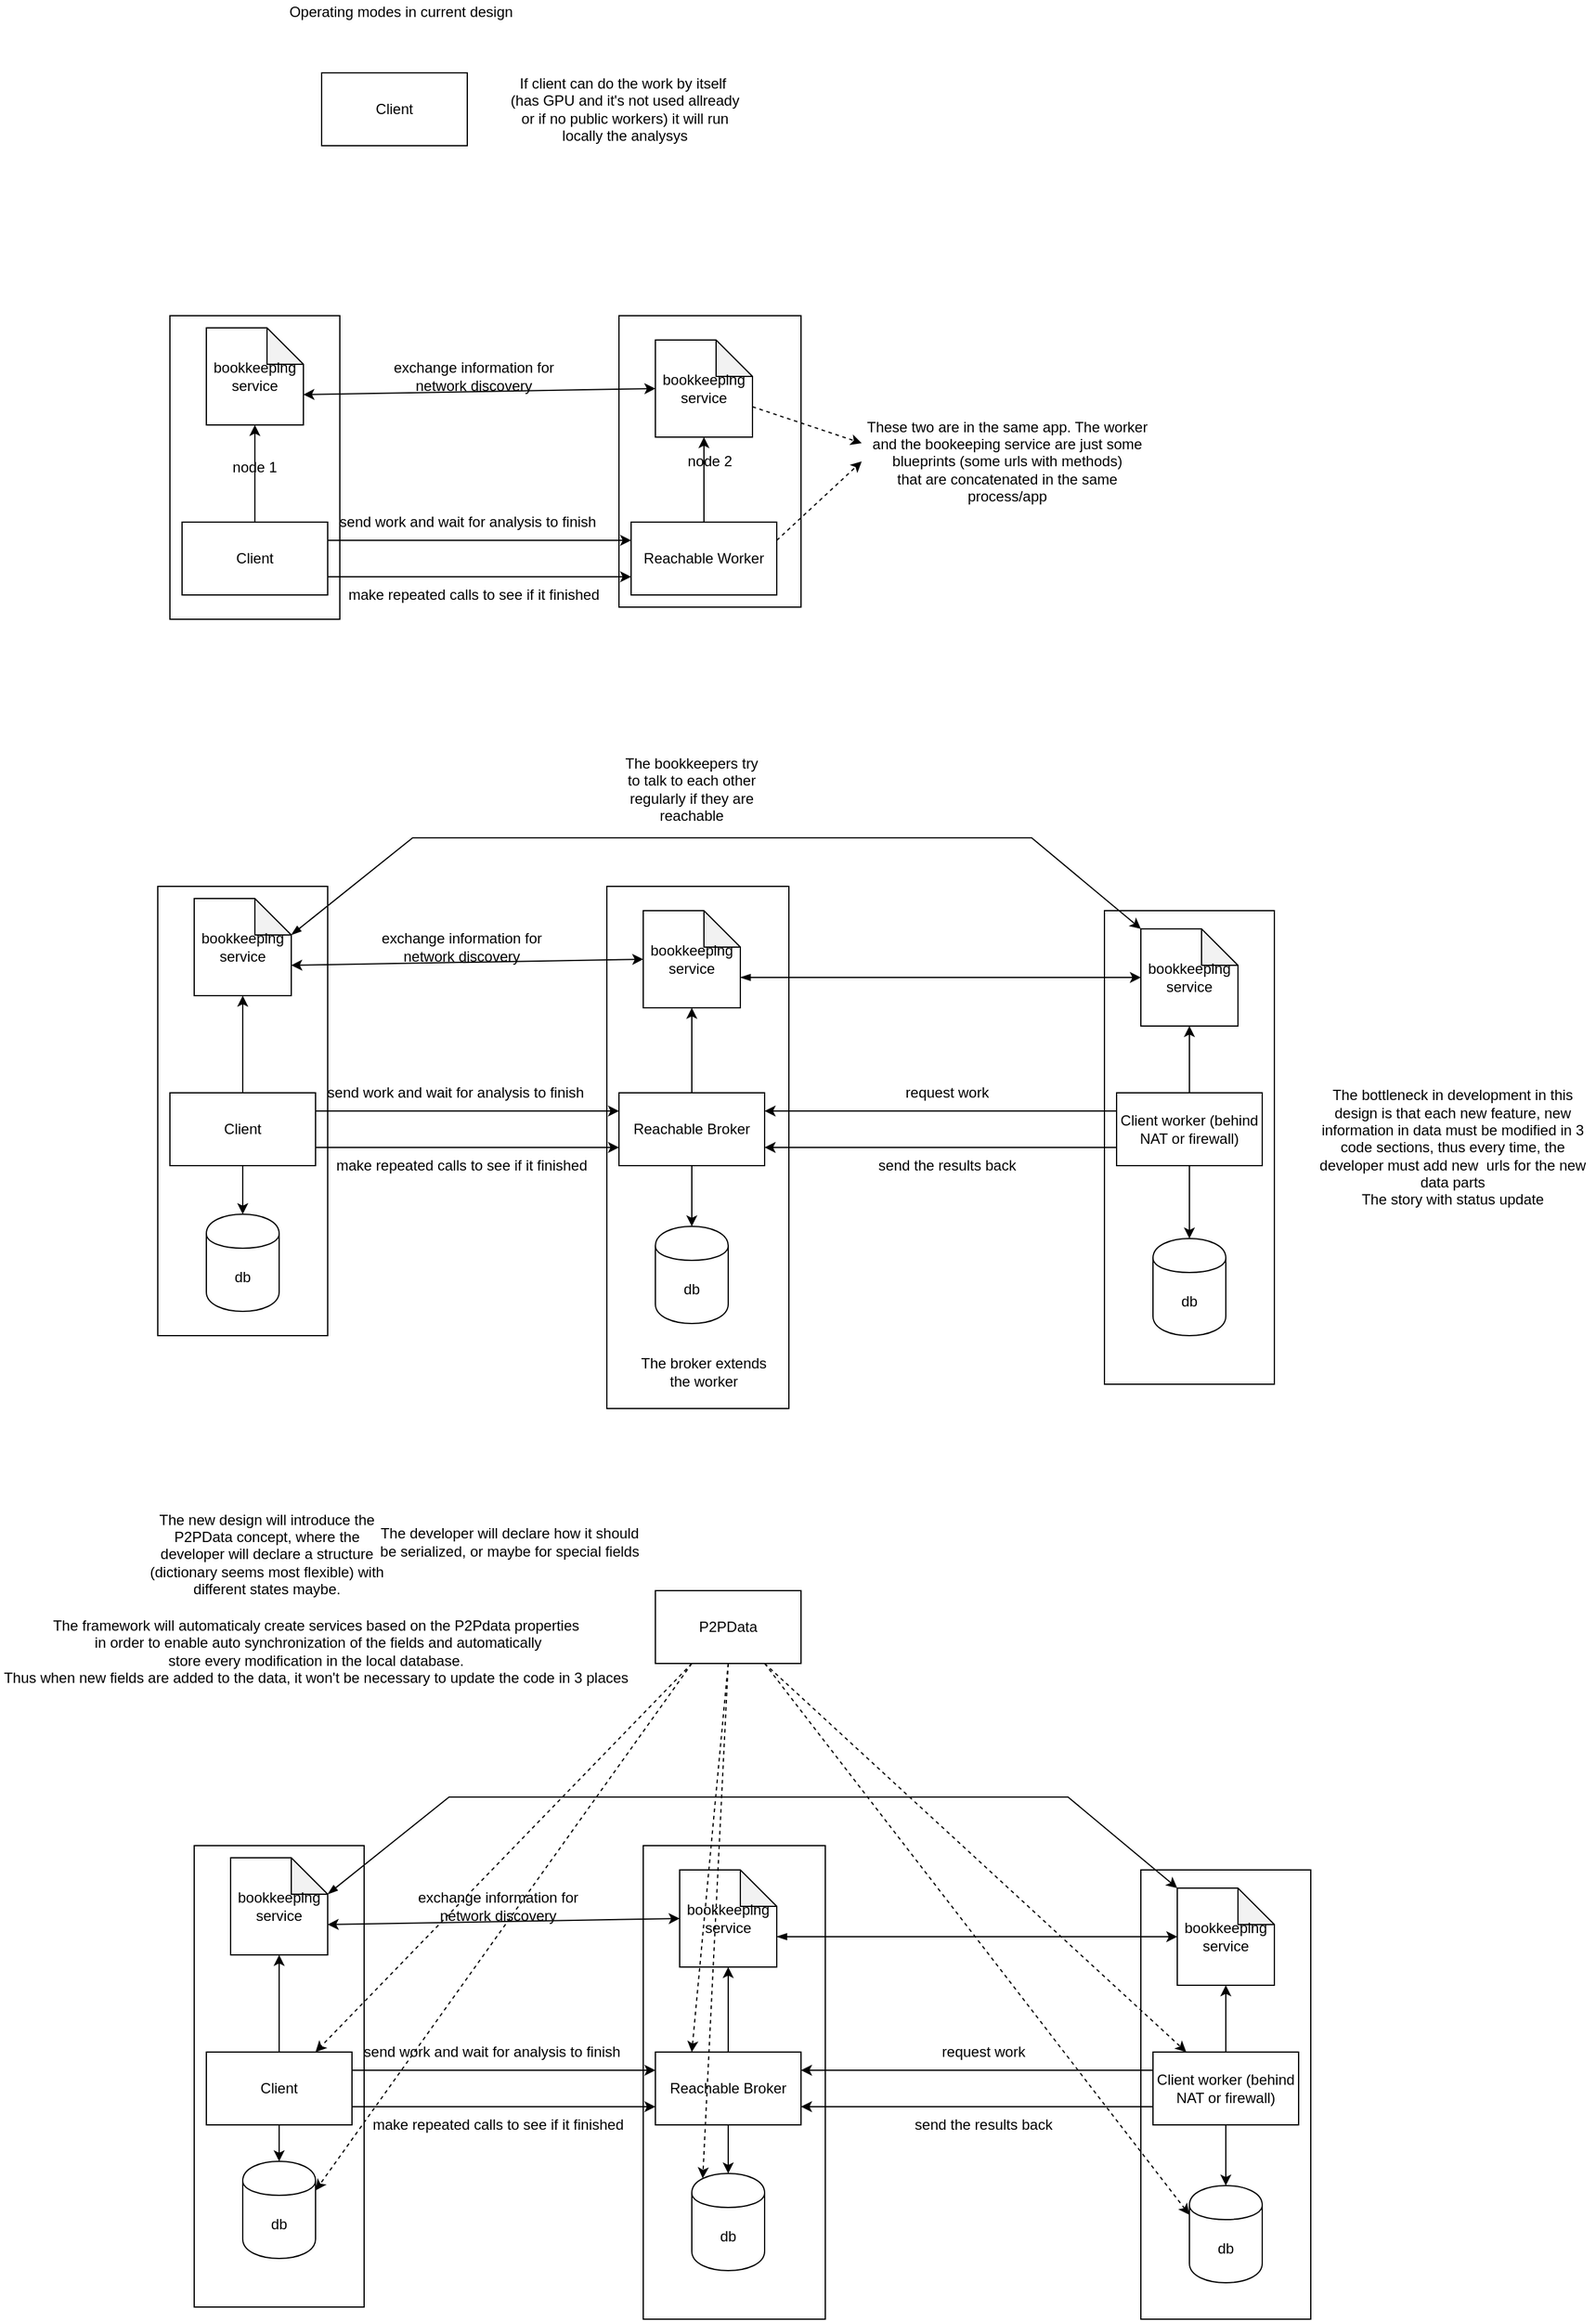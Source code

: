 <mxfile version="12.4.3" type="google" pages="1"><diagram id="WGjOtA4xX3Xo6X5RX4b1" name="Page-1"><mxGraphModel dx="1730" dy="2054" grid="1" gridSize="10" guides="1" tooltips="1" connect="1" arrows="1" fold="1" page="1" pageScale="1" pageWidth="827" pageHeight="1169" math="0" shadow="0"><root><mxCell id="0"/><mxCell id="1" parent="0"/><mxCell id="WKttUIWQbp8FnMUvDW44-20" value="node 2" style="rounded=0;whiteSpace=wrap;html=1;fillColor=none;" vertex="1" parent="1"><mxGeometry x="520" y="230" width="150" height="240" as="geometry"/></mxCell><mxCell id="WKttUIWQbp8FnMUvDW44-18" value="node 1" style="rounded=0;whiteSpace=wrap;html=1;fillColor=none;" vertex="1" parent="1"><mxGeometry x="150" y="230" width="140" height="250" as="geometry"/></mxCell><mxCell id="WKttUIWQbp8FnMUvDW44-1" value="Client" style="rounded=0;whiteSpace=wrap;html=1;" vertex="1" parent="1"><mxGeometry x="275" y="30" width="120" height="60" as="geometry"/></mxCell><mxCell id="WKttUIWQbp8FnMUvDW44-23" style="edgeStyle=orthogonalEdgeStyle;rounded=0;orthogonalLoop=1;jettySize=auto;html=1;exitX=0.5;exitY=0;exitDx=0;exitDy=0;entryX=0.5;entryY=1;entryDx=0;entryDy=0;entryPerimeter=0;" edge="1" parent="1" source="WKttUIWQbp8FnMUvDW44-2" target="WKttUIWQbp8FnMUvDW44-15"><mxGeometry relative="1" as="geometry"/></mxCell><mxCell id="WKttUIWQbp8FnMUvDW44-29" style="edgeStyle=none;rounded=0;orthogonalLoop=1;jettySize=auto;html=1;exitX=1;exitY=0.25;exitDx=0;exitDy=0;entryX=0;entryY=0.5;entryDx=0;entryDy=0;dashed=1;" edge="1" parent="1" source="WKttUIWQbp8FnMUvDW44-2" target="WKttUIWQbp8FnMUvDW44-26"><mxGeometry relative="1" as="geometry"/></mxCell><mxCell id="WKttUIWQbp8FnMUvDW44-2" value="Reachable Worker" style="rounded=0;whiteSpace=wrap;html=1;" vertex="1" parent="1"><mxGeometry x="530" y="400" width="120" height="60" as="geometry"/></mxCell><mxCell id="WKttUIWQbp8FnMUvDW44-3" value="Operating modes in current design" style="text;html=1;align=center;verticalAlign=middle;resizable=0;points=[];;autosize=1;" vertex="1" parent="1"><mxGeometry x="240" y="-30" width="200" height="20" as="geometry"/></mxCell><mxCell id="WKttUIWQbp8FnMUvDW44-4" value="If client can do the work by itself&amp;nbsp; (has GPU and it's not used allready or if no public workers) it will run locally the analysys" style="text;html=1;strokeColor=none;fillColor=none;align=center;verticalAlign=middle;whiteSpace=wrap;rounded=0;" vertex="1" parent="1"><mxGeometry x="425" y="50" width="200" height="20" as="geometry"/></mxCell><mxCell id="WKttUIWQbp8FnMUvDW44-8" style="edgeStyle=orthogonalEdgeStyle;rounded=0;orthogonalLoop=1;jettySize=auto;html=1;exitX=1;exitY=0.25;exitDx=0;exitDy=0;entryX=0;entryY=0.25;entryDx=0;entryDy=0;" edge="1" parent="1" source="WKttUIWQbp8FnMUvDW44-5" target="WKttUIWQbp8FnMUvDW44-2"><mxGeometry relative="1" as="geometry"/></mxCell><mxCell id="WKttUIWQbp8FnMUvDW44-10" style="edgeStyle=orthogonalEdgeStyle;rounded=0;orthogonalLoop=1;jettySize=auto;html=1;exitX=1;exitY=0.75;exitDx=0;exitDy=0;entryX=0;entryY=0.75;entryDx=0;entryDy=0;" edge="1" parent="1" source="WKttUIWQbp8FnMUvDW44-5" target="WKttUIWQbp8FnMUvDW44-2"><mxGeometry relative="1" as="geometry"/></mxCell><mxCell id="WKttUIWQbp8FnMUvDW44-24" value="make repeated calls to see if it finished" style="text;html=1;align=center;verticalAlign=middle;resizable=0;points=[];;labelBackgroundColor=#ffffff;" vertex="1" connectable="0" parent="WKttUIWQbp8FnMUvDW44-10"><mxGeometry x="-0.584" y="2" relative="1" as="geometry"><mxPoint x="68" y="17" as="offset"/></mxGeometry></mxCell><mxCell id="WKttUIWQbp8FnMUvDW44-5" value="Client" style="rounded=0;whiteSpace=wrap;html=1;" vertex="1" parent="1"><mxGeometry x="160" y="400" width="120" height="60" as="geometry"/></mxCell><mxCell id="WKttUIWQbp8FnMUvDW44-11" value="send work and wait for analysis to finish" style="text;html=1;align=center;verticalAlign=middle;resizable=0;points=[];;autosize=1;" vertex="1" parent="1"><mxGeometry x="285" y="390" width="220" height="20" as="geometry"/></mxCell><mxCell id="WKttUIWQbp8FnMUvDW44-13" value="bookkeeping service" style="shape=note;whiteSpace=wrap;html=1;backgroundOutline=1;darkOpacity=0.05;" vertex="1" parent="1"><mxGeometry x="180" y="240" width="80" height="80" as="geometry"/></mxCell><mxCell id="WKttUIWQbp8FnMUvDW44-28" style="rounded=0;orthogonalLoop=1;jettySize=auto;html=1;exitX=0;exitY=0;exitDx=80;exitDy=55;exitPerimeter=0;entryX=0;entryY=0.25;entryDx=0;entryDy=0;dashed=1;" edge="1" parent="1" source="WKttUIWQbp8FnMUvDW44-15" target="WKttUIWQbp8FnMUvDW44-26"><mxGeometry relative="1" as="geometry"/></mxCell><mxCell id="WKttUIWQbp8FnMUvDW44-15" value="bookkeeping service" style="shape=note;whiteSpace=wrap;html=1;backgroundOutline=1;darkOpacity=0.05;" vertex="1" parent="1"><mxGeometry x="550" y="250" width="80" height="80" as="geometry"/></mxCell><mxCell id="WKttUIWQbp8FnMUvDW44-19" value="" style="endArrow=classic;startArrow=classic;html=1;entryX=0;entryY=0.5;entryDx=0;entryDy=0;entryPerimeter=0;exitX=0;exitY=0;exitDx=80;exitDy=55;exitPerimeter=0;" edge="1" parent="1" source="WKttUIWQbp8FnMUvDW44-13" target="WKttUIWQbp8FnMUvDW44-15"><mxGeometry width="50" height="50" relative="1" as="geometry"><mxPoint x="340" y="340" as="sourcePoint"/><mxPoint x="390" y="290" as="targetPoint"/></mxGeometry></mxCell><mxCell id="WKttUIWQbp8FnMUvDW44-21" value="" style="endArrow=classic;html=1;entryX=0.5;entryY=1;entryDx=0;entryDy=0;entryPerimeter=0;exitX=0.5;exitY=0;exitDx=0;exitDy=0;" edge="1" parent="1" source="WKttUIWQbp8FnMUvDW44-5" target="WKttUIWQbp8FnMUvDW44-13"><mxGeometry width="50" height="50" relative="1" as="geometry"><mxPoint x="30" y="490" as="sourcePoint"/><mxPoint x="80" y="440" as="targetPoint"/></mxGeometry></mxCell><mxCell id="WKttUIWQbp8FnMUvDW44-22" value="exchange information for &lt;br&gt;network discovery" style="text;html=1;align=center;verticalAlign=middle;resizable=0;points=[];;autosize=1;" vertex="1" parent="1"><mxGeometry x="330" y="265" width="140" height="30" as="geometry"/></mxCell><mxCell id="WKttUIWQbp8FnMUvDW44-26" value="These two are in the same app. The worker and the bookeeping service are just some blueprints (some urls with methods)&lt;br&gt;that are concatenated in the same process/app" style="text;html=1;strokeColor=none;fillColor=none;align=center;verticalAlign=middle;whiteSpace=wrap;rounded=0;" vertex="1" parent="1"><mxGeometry x="720" y="320" width="240" height="60" as="geometry"/></mxCell><mxCell id="WKttUIWQbp8FnMUvDW44-27" style="edgeStyle=orthogonalEdgeStyle;rounded=0;orthogonalLoop=1;jettySize=auto;html=1;exitX=0.5;exitY=1;exitDx=0;exitDy=0;" edge="1" parent="1" source="WKttUIWQbp8FnMUvDW44-26" target="WKttUIWQbp8FnMUvDW44-26"><mxGeometry relative="1" as="geometry"/></mxCell><mxCell id="WKttUIWQbp8FnMUvDW44-31" value="node 2" style="rounded=0;whiteSpace=wrap;html=1;fillColor=none;" vertex="1" parent="1"><mxGeometry x="510" y="700" width="150" height="430" as="geometry"/></mxCell><mxCell id="WKttUIWQbp8FnMUvDW44-32" value="node 1" style="rounded=0;whiteSpace=wrap;html=1;fillColor=none;" vertex="1" parent="1"><mxGeometry x="140" y="700" width="140" height="370" as="geometry"/></mxCell><mxCell id="WKttUIWQbp8FnMUvDW44-33" style="edgeStyle=orthogonalEdgeStyle;rounded=0;orthogonalLoop=1;jettySize=auto;html=1;exitX=0.5;exitY=0;exitDx=0;exitDy=0;entryX=0.5;entryY=1;entryDx=0;entryDy=0;entryPerimeter=0;" edge="1" parent="1" source="WKttUIWQbp8FnMUvDW44-35" target="WKttUIWQbp8FnMUvDW44-43"><mxGeometry relative="1" as="geometry"/></mxCell><mxCell id="WKttUIWQbp8FnMUvDW44-122" style="edgeStyle=none;rounded=0;orthogonalLoop=1;jettySize=auto;html=1;exitX=0.5;exitY=1;exitDx=0;exitDy=0;entryX=0.5;entryY=0;entryDx=0;entryDy=0;startArrow=none;startFill=0;" edge="1" parent="1" source="WKttUIWQbp8FnMUvDW44-35" target="WKttUIWQbp8FnMUvDW44-119"><mxGeometry relative="1" as="geometry"/></mxCell><mxCell id="WKttUIWQbp8FnMUvDW44-35" value="Reachable Broker" style="rounded=0;whiteSpace=wrap;html=1;" vertex="1" parent="1"><mxGeometry x="520" y="870" width="120" height="60" as="geometry"/></mxCell><mxCell id="WKttUIWQbp8FnMUvDW44-36" style="edgeStyle=orthogonalEdgeStyle;rounded=0;orthogonalLoop=1;jettySize=auto;html=1;exitX=1;exitY=0.25;exitDx=0;exitDy=0;entryX=0;entryY=0.25;entryDx=0;entryDy=0;" edge="1" parent="1" source="WKttUIWQbp8FnMUvDW44-39" target="WKttUIWQbp8FnMUvDW44-35"><mxGeometry relative="1" as="geometry"/></mxCell><mxCell id="WKttUIWQbp8FnMUvDW44-37" style="edgeStyle=orthogonalEdgeStyle;rounded=0;orthogonalLoop=1;jettySize=auto;html=1;exitX=1;exitY=0.75;exitDx=0;exitDy=0;entryX=0;entryY=0.75;entryDx=0;entryDy=0;" edge="1" parent="1" source="WKttUIWQbp8FnMUvDW44-39" target="WKttUIWQbp8FnMUvDW44-35"><mxGeometry relative="1" as="geometry"/></mxCell><mxCell id="WKttUIWQbp8FnMUvDW44-38" value="make repeated calls to see if it finished" style="text;html=1;align=center;verticalAlign=middle;resizable=0;points=[];;labelBackgroundColor=#ffffff;" vertex="1" connectable="0" parent="WKttUIWQbp8FnMUvDW44-37"><mxGeometry x="-0.584" y="2" relative="1" as="geometry"><mxPoint x="68" y="17" as="offset"/></mxGeometry></mxCell><mxCell id="WKttUIWQbp8FnMUvDW44-121" style="edgeStyle=none;rounded=0;orthogonalLoop=1;jettySize=auto;html=1;exitX=0.5;exitY=1;exitDx=0;exitDy=0;entryX=0.5;entryY=0;entryDx=0;entryDy=0;startArrow=none;startFill=0;" edge="1" parent="1" source="WKttUIWQbp8FnMUvDW44-39" target="WKttUIWQbp8FnMUvDW44-118"><mxGeometry relative="1" as="geometry"/></mxCell><mxCell id="WKttUIWQbp8FnMUvDW44-39" value="Client" style="rounded=0;whiteSpace=wrap;html=1;" vertex="1" parent="1"><mxGeometry x="150" y="870" width="120" height="60" as="geometry"/></mxCell><mxCell id="WKttUIWQbp8FnMUvDW44-40" value="send work and wait for analysis to finish" style="text;html=1;align=center;verticalAlign=middle;resizable=0;points=[];;autosize=1;" vertex="1" parent="1"><mxGeometry x="275" y="860" width="220" height="20" as="geometry"/></mxCell><mxCell id="WKttUIWQbp8FnMUvDW44-53" style="edgeStyle=none;rounded=0;orthogonalLoop=1;jettySize=auto;html=1;exitX=0;exitY=0;exitDx=80;exitDy=30;exitPerimeter=0;entryX=0;entryY=0;entryDx=0;entryDy=0;entryPerimeter=0;startArrow=blockThin;startFill=1;" edge="1" parent="1" source="WKttUIWQbp8FnMUvDW44-41" target="WKttUIWQbp8FnMUvDW44-51"><mxGeometry relative="1" as="geometry"><Array as="points"><mxPoint x="350" y="660"/><mxPoint x="860" y="660"/></Array></mxGeometry></mxCell><mxCell id="WKttUIWQbp8FnMUvDW44-41" value="bookkeeping service" style="shape=note;whiteSpace=wrap;html=1;backgroundOutline=1;darkOpacity=0.05;" vertex="1" parent="1"><mxGeometry x="170" y="710" width="80" height="80" as="geometry"/></mxCell><mxCell id="WKttUIWQbp8FnMUvDW44-52" style="edgeStyle=none;rounded=0;orthogonalLoop=1;jettySize=auto;html=1;exitX=0;exitY=0;exitDx=80;exitDy=55;exitPerimeter=0;entryX=0;entryY=0.5;entryDx=0;entryDy=0;entryPerimeter=0;startArrow=blockThin;startFill=1;" edge="1" parent="1" source="WKttUIWQbp8FnMUvDW44-43" target="WKttUIWQbp8FnMUvDW44-51"><mxGeometry relative="1" as="geometry"/></mxCell><mxCell id="WKttUIWQbp8FnMUvDW44-43" value="bookkeeping service" style="shape=note;whiteSpace=wrap;html=1;backgroundOutline=1;darkOpacity=0.05;" vertex="1" parent="1"><mxGeometry x="540" y="720" width="80" height="80" as="geometry"/></mxCell><mxCell id="WKttUIWQbp8FnMUvDW44-44" value="" style="endArrow=classic;startArrow=classic;html=1;entryX=0;entryY=0.5;entryDx=0;entryDy=0;entryPerimeter=0;exitX=0;exitY=0;exitDx=80;exitDy=55;exitPerimeter=0;" edge="1" parent="1" source="WKttUIWQbp8FnMUvDW44-41" target="WKttUIWQbp8FnMUvDW44-43"><mxGeometry width="50" height="50" relative="1" as="geometry"><mxPoint x="330" y="810" as="sourcePoint"/><mxPoint x="380" y="760" as="targetPoint"/></mxGeometry></mxCell><mxCell id="WKttUIWQbp8FnMUvDW44-45" value="" style="endArrow=classic;html=1;entryX=0.5;entryY=1;entryDx=0;entryDy=0;entryPerimeter=0;exitX=0.5;exitY=0;exitDx=0;exitDy=0;" edge="1" parent="1" source="WKttUIWQbp8FnMUvDW44-39" target="WKttUIWQbp8FnMUvDW44-41"><mxGeometry width="50" height="50" relative="1" as="geometry"><mxPoint x="20" y="960" as="sourcePoint"/><mxPoint x="70" y="910" as="targetPoint"/></mxGeometry></mxCell><mxCell id="WKttUIWQbp8FnMUvDW44-46" value="exchange information for &lt;br&gt;network discovery" style="text;html=1;align=center;verticalAlign=middle;resizable=0;points=[];;autosize=1;" vertex="1" parent="1"><mxGeometry x="320" y="735" width="140" height="30" as="geometry"/></mxCell><mxCell id="WKttUIWQbp8FnMUvDW44-49" value="The broker extends the worker" style="text;html=1;strokeColor=none;fillColor=none;align=center;verticalAlign=middle;whiteSpace=wrap;rounded=0;" vertex="1" parent="1"><mxGeometry x="530" y="1090" width="120" height="20" as="geometry"/></mxCell><mxCell id="WKttUIWQbp8FnMUvDW44-50" value="node 1" style="rounded=0;whiteSpace=wrap;html=1;fillColor=none;" vertex="1" parent="1"><mxGeometry x="920" y="720" width="140" height="390" as="geometry"/></mxCell><mxCell id="WKttUIWQbp8FnMUvDW44-51" value="bookkeeping service" style="shape=note;whiteSpace=wrap;html=1;backgroundOutline=1;darkOpacity=0.05;" vertex="1" parent="1"><mxGeometry x="950" y="735" width="80" height="80" as="geometry"/></mxCell><mxCell id="WKttUIWQbp8FnMUvDW44-54" value="The bookkeepers try to talk to each other regularly if they are reachable" style="text;html=1;strokeColor=none;fillColor=none;align=center;verticalAlign=middle;whiteSpace=wrap;rounded=0;" vertex="1" parent="1"><mxGeometry x="520" y="610" width="120" height="20" as="geometry"/></mxCell><mxCell id="WKttUIWQbp8FnMUvDW44-56" style="edgeStyle=none;rounded=0;orthogonalLoop=1;jettySize=auto;html=1;exitX=0;exitY=0.75;exitDx=0;exitDy=0;entryX=1;entryY=0.75;entryDx=0;entryDy=0;startArrow=none;startFill=0;" edge="1" parent="1" source="WKttUIWQbp8FnMUvDW44-55" target="WKttUIWQbp8FnMUvDW44-35"><mxGeometry relative="1" as="geometry"/></mxCell><mxCell id="WKttUIWQbp8FnMUvDW44-59" value="send the results back" style="text;html=1;align=center;verticalAlign=middle;resizable=0;points=[];;labelBackgroundColor=#ffffff;" vertex="1" connectable="0" parent="WKttUIWQbp8FnMUvDW44-56"><mxGeometry x="-0.171" relative="1" as="geometry"><mxPoint x="-20" y="15" as="offset"/></mxGeometry></mxCell><mxCell id="WKttUIWQbp8FnMUvDW44-57" style="edgeStyle=none;rounded=0;orthogonalLoop=1;jettySize=auto;html=1;exitX=0;exitY=0.25;exitDx=0;exitDy=0;entryX=1;entryY=0.25;entryDx=0;entryDy=0;startArrow=none;startFill=0;" edge="1" parent="1" source="WKttUIWQbp8FnMUvDW44-55" target="WKttUIWQbp8FnMUvDW44-35"><mxGeometry relative="1" as="geometry"/></mxCell><mxCell id="WKttUIWQbp8FnMUvDW44-58" value="request work" style="text;html=1;align=center;verticalAlign=middle;resizable=0;points=[];;labelBackgroundColor=#ffffff;" vertex="1" connectable="0" parent="WKttUIWQbp8FnMUvDW44-57"><mxGeometry x="0.381" y="-1" relative="1" as="geometry"><mxPoint x="60" y="-14" as="offset"/></mxGeometry></mxCell><mxCell id="WKttUIWQbp8FnMUvDW44-111" style="edgeStyle=none;rounded=0;orthogonalLoop=1;jettySize=auto;html=1;exitX=0.5;exitY=0;exitDx=0;exitDy=0;entryX=0.5;entryY=1;entryDx=0;entryDy=0;entryPerimeter=0;startArrow=none;startFill=0;" edge="1" parent="1" source="WKttUIWQbp8FnMUvDW44-55" target="WKttUIWQbp8FnMUvDW44-51"><mxGeometry relative="1" as="geometry"/></mxCell><mxCell id="WKttUIWQbp8FnMUvDW44-123" style="edgeStyle=none;rounded=0;orthogonalLoop=1;jettySize=auto;html=1;exitX=0.5;exitY=1;exitDx=0;exitDy=0;entryX=0.5;entryY=0;entryDx=0;entryDy=0;startArrow=none;startFill=0;" edge="1" parent="1" source="WKttUIWQbp8FnMUvDW44-55" target="WKttUIWQbp8FnMUvDW44-120"><mxGeometry relative="1" as="geometry"/></mxCell><mxCell id="WKttUIWQbp8FnMUvDW44-55" value="Client worker (behind NAT or firewall)" style="rounded=0;whiteSpace=wrap;html=1;" vertex="1" parent="1"><mxGeometry x="930" y="870" width="120" height="60" as="geometry"/></mxCell><mxCell id="WKttUIWQbp8FnMUvDW44-60" value="The bottleneck in development in this design is that each new feature, new information in data must be modified in 3 code sections, thus every time, the developer must add new&amp;nbsp; urls for the new data parts&lt;br&gt;The story with status update" style="text;html=1;strokeColor=none;fillColor=none;align=center;verticalAlign=middle;whiteSpace=wrap;rounded=0;" vertex="1" parent="1"><mxGeometry x="1090" y="905" width="234" height="20" as="geometry"/></mxCell><mxCell id="WKttUIWQbp8FnMUvDW44-86" value="node 2" style="rounded=0;whiteSpace=wrap;html=1;fillColor=none;" vertex="1" parent="1"><mxGeometry x="540" y="1490" width="150" height="390" as="geometry"/></mxCell><mxCell id="WKttUIWQbp8FnMUvDW44-87" value="node 1" style="rounded=0;whiteSpace=wrap;html=1;fillColor=none;" vertex="1" parent="1"><mxGeometry x="170" y="1490" width="140" height="380" as="geometry"/></mxCell><mxCell id="WKttUIWQbp8FnMUvDW44-88" style="edgeStyle=orthogonalEdgeStyle;rounded=0;orthogonalLoop=1;jettySize=auto;html=1;exitX=0.5;exitY=0;exitDx=0;exitDy=0;entryX=0.5;entryY=1;entryDx=0;entryDy=0;entryPerimeter=0;" edge="1" parent="1" source="WKttUIWQbp8FnMUvDW44-89" target="WKttUIWQbp8FnMUvDW44-98"><mxGeometry relative="1" as="geometry"/></mxCell><mxCell id="WKttUIWQbp8FnMUvDW44-131" style="edgeStyle=none;rounded=0;orthogonalLoop=1;jettySize=auto;html=1;exitX=0.5;exitY=1;exitDx=0;exitDy=0;entryX=0.5;entryY=0;entryDx=0;entryDy=0;startArrow=none;startFill=0;" edge="1" parent="1" source="WKttUIWQbp8FnMUvDW44-89" target="WKttUIWQbp8FnMUvDW44-128"><mxGeometry relative="1" as="geometry"/></mxCell><mxCell id="WKttUIWQbp8FnMUvDW44-89" value="Reachable Broker" style="rounded=0;whiteSpace=wrap;html=1;" vertex="1" parent="1"><mxGeometry x="550" y="1660" width="120" height="60" as="geometry"/></mxCell><mxCell id="WKttUIWQbp8FnMUvDW44-90" style="edgeStyle=orthogonalEdgeStyle;rounded=0;orthogonalLoop=1;jettySize=auto;html=1;exitX=1;exitY=0.25;exitDx=0;exitDy=0;entryX=0;entryY=0.25;entryDx=0;entryDy=0;" edge="1" parent="1" source="WKttUIWQbp8FnMUvDW44-93" target="WKttUIWQbp8FnMUvDW44-89"><mxGeometry relative="1" as="geometry"/></mxCell><mxCell id="WKttUIWQbp8FnMUvDW44-91" style="edgeStyle=orthogonalEdgeStyle;rounded=0;orthogonalLoop=1;jettySize=auto;html=1;exitX=1;exitY=0.75;exitDx=0;exitDy=0;entryX=0;entryY=0.75;entryDx=0;entryDy=0;" edge="1" parent="1" source="WKttUIWQbp8FnMUvDW44-93" target="WKttUIWQbp8FnMUvDW44-89"><mxGeometry relative="1" as="geometry"/></mxCell><mxCell id="WKttUIWQbp8FnMUvDW44-92" value="make repeated calls to see if it finished" style="text;html=1;align=center;verticalAlign=middle;resizable=0;points=[];;labelBackgroundColor=#ffffff;" vertex="1" connectable="0" parent="WKttUIWQbp8FnMUvDW44-91"><mxGeometry x="-0.584" y="2" relative="1" as="geometry"><mxPoint x="68" y="17" as="offset"/></mxGeometry></mxCell><mxCell id="WKttUIWQbp8FnMUvDW44-132" style="edgeStyle=none;rounded=0;orthogonalLoop=1;jettySize=auto;html=1;exitX=0.5;exitY=1;exitDx=0;exitDy=0;entryX=0.5;entryY=0;entryDx=0;entryDy=0;startArrow=none;startFill=0;" edge="1" parent="1" source="WKttUIWQbp8FnMUvDW44-93" target="WKttUIWQbp8FnMUvDW44-127"><mxGeometry relative="1" as="geometry"/></mxCell><mxCell id="WKttUIWQbp8FnMUvDW44-93" value="Client" style="rounded=0;whiteSpace=wrap;html=1;" vertex="1" parent="1"><mxGeometry x="180" y="1660" width="120" height="60" as="geometry"/></mxCell><mxCell id="WKttUIWQbp8FnMUvDW44-94" value="send work and wait for analysis to finish" style="text;html=1;align=center;verticalAlign=middle;resizable=0;points=[];;autosize=1;" vertex="1" parent="1"><mxGeometry x="305" y="1650" width="220" height="20" as="geometry"/></mxCell><mxCell id="WKttUIWQbp8FnMUvDW44-95" style="edgeStyle=none;rounded=0;orthogonalLoop=1;jettySize=auto;html=1;exitX=0;exitY=0;exitDx=80;exitDy=30;exitPerimeter=0;entryX=0;entryY=0;entryDx=0;entryDy=0;entryPerimeter=0;startArrow=blockThin;startFill=1;" edge="1" parent="1" source="WKttUIWQbp8FnMUvDW44-96" target="WKttUIWQbp8FnMUvDW44-104"><mxGeometry relative="1" as="geometry"><Array as="points"><mxPoint x="380" y="1450"/><mxPoint x="890" y="1450"/></Array></mxGeometry></mxCell><mxCell id="WKttUIWQbp8FnMUvDW44-96" value="bookkeeping service" style="shape=note;whiteSpace=wrap;html=1;backgroundOutline=1;darkOpacity=0.05;" vertex="1" parent="1"><mxGeometry x="200" y="1500" width="80" height="80" as="geometry"/></mxCell><mxCell id="WKttUIWQbp8FnMUvDW44-97" style="edgeStyle=none;rounded=0;orthogonalLoop=1;jettySize=auto;html=1;exitX=0;exitY=0;exitDx=80;exitDy=55;exitPerimeter=0;entryX=0;entryY=0.5;entryDx=0;entryDy=0;entryPerimeter=0;startArrow=blockThin;startFill=1;" edge="1" parent="1" source="WKttUIWQbp8FnMUvDW44-98" target="WKttUIWQbp8FnMUvDW44-104"><mxGeometry relative="1" as="geometry"/></mxCell><mxCell id="WKttUIWQbp8FnMUvDW44-98" value="bookkeeping service" style="shape=note;whiteSpace=wrap;html=1;backgroundOutline=1;darkOpacity=0.05;" vertex="1" parent="1"><mxGeometry x="570" y="1510" width="80" height="80" as="geometry"/></mxCell><mxCell id="WKttUIWQbp8FnMUvDW44-99" value="" style="endArrow=classic;startArrow=classic;html=1;entryX=0;entryY=0.5;entryDx=0;entryDy=0;entryPerimeter=0;exitX=0;exitY=0;exitDx=80;exitDy=55;exitPerimeter=0;" edge="1" parent="1" source="WKttUIWQbp8FnMUvDW44-96" target="WKttUIWQbp8FnMUvDW44-98"><mxGeometry width="50" height="50" relative="1" as="geometry"><mxPoint x="360" y="1600" as="sourcePoint"/><mxPoint x="410" y="1550" as="targetPoint"/></mxGeometry></mxCell><mxCell id="WKttUIWQbp8FnMUvDW44-100" value="" style="endArrow=classic;html=1;entryX=0.5;entryY=1;entryDx=0;entryDy=0;entryPerimeter=0;exitX=0.5;exitY=0;exitDx=0;exitDy=0;" edge="1" parent="1" source="WKttUIWQbp8FnMUvDW44-93" target="WKttUIWQbp8FnMUvDW44-96"><mxGeometry width="50" height="50" relative="1" as="geometry"><mxPoint x="50" y="1750" as="sourcePoint"/><mxPoint x="100" y="1700" as="targetPoint"/></mxGeometry></mxCell><mxCell id="WKttUIWQbp8FnMUvDW44-101" value="exchange information for &lt;br&gt;network discovery" style="text;html=1;align=center;verticalAlign=middle;resizable=0;points=[];;autosize=1;" vertex="1" parent="1"><mxGeometry x="350" y="1525" width="140" height="30" as="geometry"/></mxCell><mxCell id="WKttUIWQbp8FnMUvDW44-103" value="node 1" style="rounded=0;whiteSpace=wrap;html=1;fillColor=none;" vertex="1" parent="1"><mxGeometry x="950" y="1510" width="140" height="370" as="geometry"/></mxCell><mxCell id="WKttUIWQbp8FnMUvDW44-104" value="bookkeeping service" style="shape=note;whiteSpace=wrap;html=1;backgroundOutline=1;darkOpacity=0.05;" vertex="1" parent="1"><mxGeometry x="980" y="1525" width="80" height="80" as="geometry"/></mxCell><mxCell id="WKttUIWQbp8FnMUvDW44-106" style="edgeStyle=none;rounded=0;orthogonalLoop=1;jettySize=auto;html=1;exitX=0;exitY=0.75;exitDx=0;exitDy=0;entryX=1;entryY=0.75;entryDx=0;entryDy=0;startArrow=none;startFill=0;" edge="1" parent="1" source="WKttUIWQbp8FnMUvDW44-110" target="WKttUIWQbp8FnMUvDW44-89"><mxGeometry relative="1" as="geometry"/></mxCell><mxCell id="WKttUIWQbp8FnMUvDW44-107" value="send the results back" style="text;html=1;align=center;verticalAlign=middle;resizable=0;points=[];;labelBackgroundColor=#ffffff;" vertex="1" connectable="0" parent="WKttUIWQbp8FnMUvDW44-106"><mxGeometry x="-0.171" relative="1" as="geometry"><mxPoint x="-20" y="15" as="offset"/></mxGeometry></mxCell><mxCell id="WKttUIWQbp8FnMUvDW44-108" style="edgeStyle=none;rounded=0;orthogonalLoop=1;jettySize=auto;html=1;exitX=0;exitY=0.25;exitDx=0;exitDy=0;entryX=1;entryY=0.25;entryDx=0;entryDy=0;startArrow=none;startFill=0;" edge="1" parent="1" source="WKttUIWQbp8FnMUvDW44-110" target="WKttUIWQbp8FnMUvDW44-89"><mxGeometry relative="1" as="geometry"/></mxCell><mxCell id="WKttUIWQbp8FnMUvDW44-109" value="request work" style="text;html=1;align=center;verticalAlign=middle;resizable=0;points=[];;labelBackgroundColor=#ffffff;" vertex="1" connectable="0" parent="WKttUIWQbp8FnMUvDW44-108"><mxGeometry x="0.381" y="-1" relative="1" as="geometry"><mxPoint x="60" y="-14" as="offset"/></mxGeometry></mxCell><mxCell id="WKttUIWQbp8FnMUvDW44-112" style="edgeStyle=none;rounded=0;orthogonalLoop=1;jettySize=auto;html=1;exitX=0.5;exitY=0;exitDx=0;exitDy=0;entryX=0.5;entryY=1;entryDx=0;entryDy=0;entryPerimeter=0;startArrow=none;startFill=0;" edge="1" parent="1" source="WKttUIWQbp8FnMUvDW44-110" target="WKttUIWQbp8FnMUvDW44-104"><mxGeometry relative="1" as="geometry"/></mxCell><mxCell id="WKttUIWQbp8FnMUvDW44-130" style="edgeStyle=none;rounded=0;orthogonalLoop=1;jettySize=auto;html=1;exitX=0.5;exitY=1;exitDx=0;exitDy=0;entryX=0.5;entryY=0;entryDx=0;entryDy=0;startArrow=none;startFill=0;" edge="1" parent="1" source="WKttUIWQbp8FnMUvDW44-110" target="WKttUIWQbp8FnMUvDW44-129"><mxGeometry relative="1" as="geometry"/></mxCell><mxCell id="WKttUIWQbp8FnMUvDW44-110" value="Client worker (behind NAT or firewall)" style="rounded=0;whiteSpace=wrap;html=1;" vertex="1" parent="1"><mxGeometry x="960" y="1660" width="120" height="60" as="geometry"/></mxCell><mxCell id="WKttUIWQbp8FnMUvDW44-124" style="edgeStyle=none;rounded=0;orthogonalLoop=1;jettySize=auto;html=1;exitX=0.25;exitY=1;exitDx=0;exitDy=0;entryX=0.75;entryY=0;entryDx=0;entryDy=0;startArrow=none;startFill=0;dashed=1;" edge="1" parent="1" source="WKttUIWQbp8FnMUvDW44-113" target="WKttUIWQbp8FnMUvDW44-93"><mxGeometry relative="1" as="geometry"/></mxCell><mxCell id="WKttUIWQbp8FnMUvDW44-125" style="edgeStyle=none;rounded=0;orthogonalLoop=1;jettySize=auto;html=1;exitX=0.5;exitY=1;exitDx=0;exitDy=0;entryX=0.25;entryY=0;entryDx=0;entryDy=0;dashed=1;startArrow=none;startFill=0;" edge="1" parent="1" source="WKttUIWQbp8FnMUvDW44-113" target="WKttUIWQbp8FnMUvDW44-89"><mxGeometry relative="1" as="geometry"/></mxCell><mxCell id="WKttUIWQbp8FnMUvDW44-126" style="edgeStyle=none;rounded=0;orthogonalLoop=1;jettySize=auto;html=1;exitX=0.75;exitY=1;exitDx=0;exitDy=0;dashed=1;startArrow=none;startFill=0;" edge="1" parent="1" source="WKttUIWQbp8FnMUvDW44-113" target="WKttUIWQbp8FnMUvDW44-110"><mxGeometry relative="1" as="geometry"/></mxCell><mxCell id="WKttUIWQbp8FnMUvDW44-133" style="edgeStyle=none;rounded=0;orthogonalLoop=1;jettySize=auto;html=1;exitX=0.75;exitY=1;exitDx=0;exitDy=0;entryX=0;entryY=0.3;entryDx=0;entryDy=0;startArrow=none;startFill=0;dashed=1;" edge="1" parent="1" source="WKttUIWQbp8FnMUvDW44-113" target="WKttUIWQbp8FnMUvDW44-129"><mxGeometry relative="1" as="geometry"/></mxCell><mxCell id="WKttUIWQbp8FnMUvDW44-134" style="edgeStyle=none;rounded=0;orthogonalLoop=1;jettySize=auto;html=1;exitX=0.5;exitY=1;exitDx=0;exitDy=0;entryX=0.15;entryY=0.05;entryDx=0;entryDy=0;entryPerimeter=0;dashed=1;startArrow=none;startFill=0;" edge="1" parent="1" source="WKttUIWQbp8FnMUvDW44-113" target="WKttUIWQbp8FnMUvDW44-128"><mxGeometry relative="1" as="geometry"/></mxCell><mxCell id="WKttUIWQbp8FnMUvDW44-135" style="edgeStyle=none;rounded=0;orthogonalLoop=1;jettySize=auto;html=1;exitX=0.25;exitY=1;exitDx=0;exitDy=0;entryX=1;entryY=0.3;entryDx=0;entryDy=0;dashed=1;startArrow=none;startFill=0;" edge="1" parent="1" source="WKttUIWQbp8FnMUvDW44-113" target="WKttUIWQbp8FnMUvDW44-127"><mxGeometry relative="1" as="geometry"/></mxCell><mxCell id="WKttUIWQbp8FnMUvDW44-113" value="P2PData" style="rounded=0;whiteSpace=wrap;html=1;fillColor=none;" vertex="1" parent="1"><mxGeometry x="550" y="1280" width="120" height="60" as="geometry"/></mxCell><mxCell id="WKttUIWQbp8FnMUvDW44-114" value="The new design will introduce the P2PData concept, where the developer will declare a structure (dictionary seems most flexible) with different states maybe." style="text;html=1;strokeColor=none;fillColor=none;align=center;verticalAlign=middle;whiteSpace=wrap;rounded=0;" vertex="1" parent="1"><mxGeometry x="130" y="1220" width="200" height="60" as="geometry"/></mxCell><mxCell id="WKttUIWQbp8FnMUvDW44-115" value="The framework will automaticaly create services based on the P2Pdata properties&lt;br&gt;&amp;nbsp;in order to enable auto synchronization of the fields and automatically &lt;br&gt;store every modification in the local database. &lt;br&gt;Thus when new fields are added to the data, it won't be necessary to update the code in 3 places" style="text;html=1;align=center;verticalAlign=middle;resizable=0;points=[];;autosize=1;" vertex="1" parent="1"><mxGeometry x="10" y="1300" width="520" height="60" as="geometry"/></mxCell><mxCell id="WKttUIWQbp8FnMUvDW44-117" value="The developer will declare how it should be serialized, or maybe for special fields" style="text;html=1;strokeColor=none;fillColor=none;align=center;verticalAlign=middle;whiteSpace=wrap;rounded=0;" vertex="1" parent="1"><mxGeometry x="320" y="1230" width="220" height="20" as="geometry"/></mxCell><mxCell id="WKttUIWQbp8FnMUvDW44-118" value="db" style="shape=cylinder;whiteSpace=wrap;html=1;boundedLbl=1;backgroundOutline=1;fillColor=none;" vertex="1" parent="1"><mxGeometry x="180" y="970" width="60" height="80" as="geometry"/></mxCell><mxCell id="WKttUIWQbp8FnMUvDW44-119" value="db" style="shape=cylinder;whiteSpace=wrap;html=1;boundedLbl=1;backgroundOutline=1;fillColor=none;" vertex="1" parent="1"><mxGeometry x="550" y="980" width="60" height="80" as="geometry"/></mxCell><mxCell id="WKttUIWQbp8FnMUvDW44-120" value="db" style="shape=cylinder;whiteSpace=wrap;html=1;boundedLbl=1;backgroundOutline=1;fillColor=none;" vertex="1" parent="1"><mxGeometry x="960" y="990" width="60" height="80" as="geometry"/></mxCell><mxCell id="WKttUIWQbp8FnMUvDW44-127" value="db" style="shape=cylinder;whiteSpace=wrap;html=1;boundedLbl=1;backgroundOutline=1;fillColor=none;" vertex="1" parent="1"><mxGeometry x="210" y="1750" width="60" height="80" as="geometry"/></mxCell><mxCell id="WKttUIWQbp8FnMUvDW44-128" value="db" style="shape=cylinder;whiteSpace=wrap;html=1;boundedLbl=1;backgroundOutline=1;fillColor=none;" vertex="1" parent="1"><mxGeometry x="580" y="1760" width="60" height="80" as="geometry"/></mxCell><mxCell id="WKttUIWQbp8FnMUvDW44-129" value="db" style="shape=cylinder;whiteSpace=wrap;html=1;boundedLbl=1;backgroundOutline=1;fillColor=none;" vertex="1" parent="1"><mxGeometry x="990" y="1770" width="60" height="80" as="geometry"/></mxCell></root></mxGraphModel></diagram></mxfile>